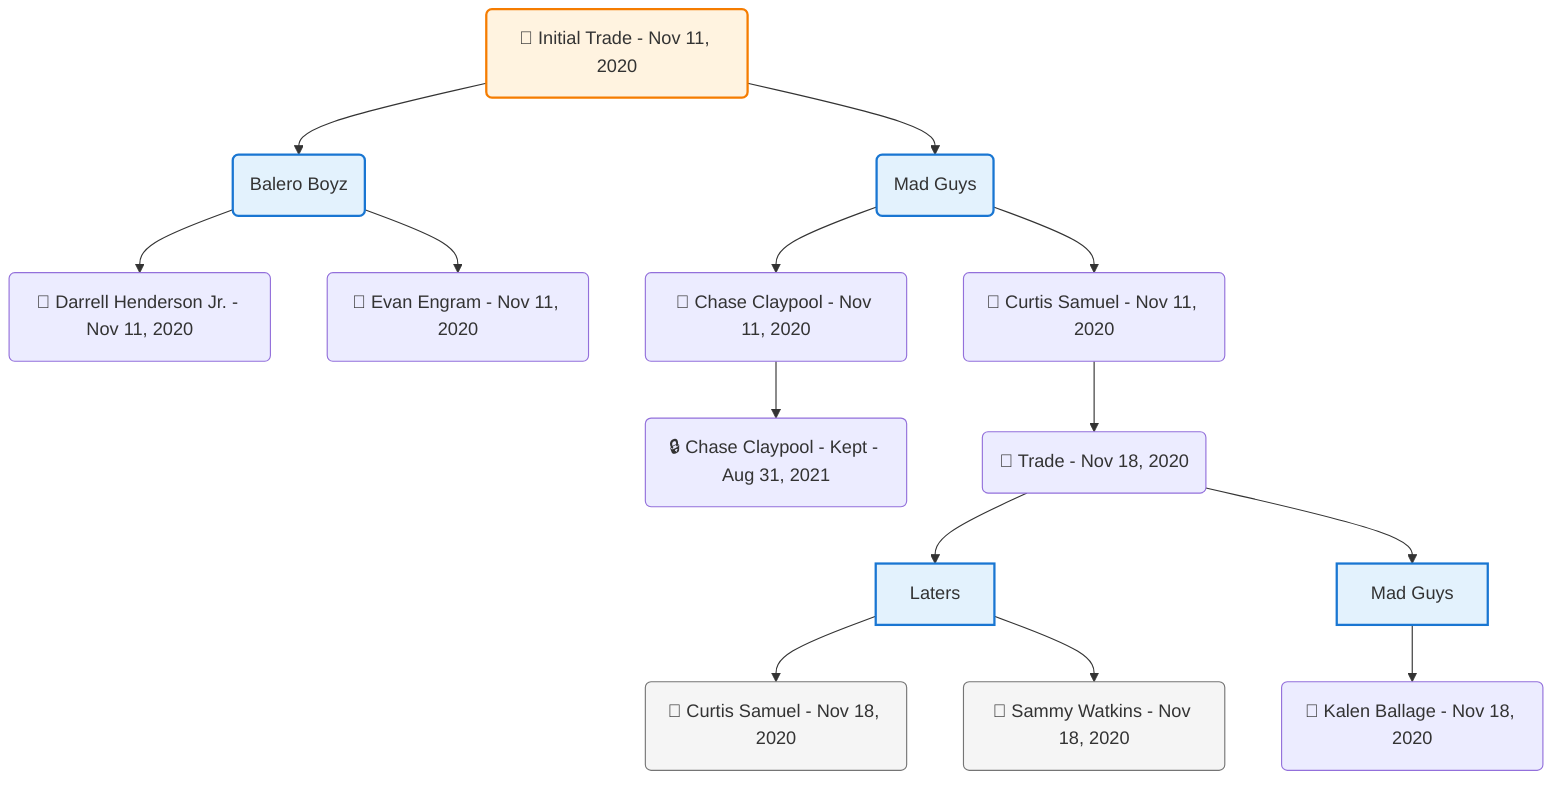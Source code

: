 flowchart TD

    TRADE_MAIN("🔄 Initial Trade - Nov 11, 2020")
    TEAM_1("Balero Boyz")
    TEAM_2("Mad Guys")
    NODE_f55e164d-9b56-4bc5-bf2e-000852b382f6("🔄 Darrell Henderson Jr. - Nov 11, 2020")
    NODE_cd02fa03-943f-4128-82d1-1f72a6890196("🔄 Evan Engram - Nov 11, 2020")
    NODE_9064b67a-7973-430a-8016-49c1c1c88f4e("🔄 Chase Claypool - Nov 11, 2020")
    NODE_d1566c66-bad8-4c10-885e-77e02b6e6b1d("🔒 Chase Claypool - Kept - Aug 31, 2021")
    NODE_bf374c1b-b717-4b24-b826-e79cb051261a("🔄 Curtis Samuel - Nov 11, 2020")
    TRADE_aecac4aa-73d5-456f-9032-039f214d9033_3("🔄 Trade - Nov 18, 2020")
    TEAM_825928a9-7194-43aa-b7ae-fc78c2510b16_4["Laters"]
    NODE_9707556d-e733-468c-8be4-048032c2a478("🔄 Curtis Samuel - Nov 18, 2020")
    NODE_d8490648-7283-4e9b-a572-068666e90bf1("🔄 Sammy Watkins - Nov 18, 2020")
    TEAM_f5908944-6efd-40eb-af54-6c53004e0e2f_5["Mad Guys"]
    NODE_8e9251d8-e65f-4bf2-8651-83e48365fc6c("🔄 Kalen Ballage - Nov 18, 2020")

    TRADE_MAIN --> TEAM_1
    TRADE_MAIN --> TEAM_2
    TEAM_1 --> NODE_f55e164d-9b56-4bc5-bf2e-000852b382f6
    TEAM_1 --> NODE_cd02fa03-943f-4128-82d1-1f72a6890196
    TEAM_2 --> NODE_9064b67a-7973-430a-8016-49c1c1c88f4e
    NODE_9064b67a-7973-430a-8016-49c1c1c88f4e --> NODE_d1566c66-bad8-4c10-885e-77e02b6e6b1d
    TEAM_2 --> NODE_bf374c1b-b717-4b24-b826-e79cb051261a
    NODE_bf374c1b-b717-4b24-b826-e79cb051261a --> TRADE_aecac4aa-73d5-456f-9032-039f214d9033_3
    TRADE_aecac4aa-73d5-456f-9032-039f214d9033_3 --> TEAM_825928a9-7194-43aa-b7ae-fc78c2510b16_4
    TEAM_825928a9-7194-43aa-b7ae-fc78c2510b16_4 --> NODE_9707556d-e733-468c-8be4-048032c2a478
    TEAM_825928a9-7194-43aa-b7ae-fc78c2510b16_4 --> NODE_d8490648-7283-4e9b-a572-068666e90bf1
    TRADE_aecac4aa-73d5-456f-9032-039f214d9033_3 --> TEAM_f5908944-6efd-40eb-af54-6c53004e0e2f_5
    TEAM_f5908944-6efd-40eb-af54-6c53004e0e2f_5 --> NODE_8e9251d8-e65f-4bf2-8651-83e48365fc6c

    %% Node styling
    classDef teamNode fill:#e3f2fd,stroke:#1976d2,stroke-width:2px
    classDef tradeNode fill:#fff3e0,stroke:#f57c00,stroke-width:2px
    classDef playerNode fill:#f3e5f5,stroke:#7b1fa2,stroke-width:1px
    classDef nonRootPlayerNode fill:#f5f5f5,stroke:#757575,stroke-width:1px
    classDef endNode fill:#ffebee,stroke:#c62828,stroke-width:2px
    classDef waiverNode fill:#e8f5e8,stroke:#388e3c,stroke-width:2px
    classDef championshipNode fill:#fff9c4,stroke:#f57f17,stroke-width:3px

    class TEAM_1,TEAM_2,TEAM_825928a9-7194-43aa-b7ae-fc78c2510b16_4,TEAM_f5908944-6efd-40eb-af54-6c53004e0e2f_5 teamNode
    class NODE_9707556d-e733-468c-8be4-048032c2a478,NODE_d8490648-7283-4e9b-a572-068666e90bf1 nonRootPlayerNode
    class TRADE_MAIN tradeNode